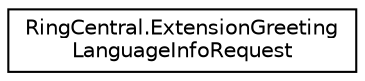 digraph "Graphical Class Hierarchy"
{
 // LATEX_PDF_SIZE
  edge [fontname="Helvetica",fontsize="10",labelfontname="Helvetica",labelfontsize="10"];
  node [fontname="Helvetica",fontsize="10",shape=record];
  rankdir="LR";
  Node0 [label="RingCentral.ExtensionGreeting\lLanguageInfoRequest",height=0.2,width=0.4,color="black", fillcolor="white", style="filled",URL="$classRingCentral_1_1ExtensionGreetingLanguageInfoRequest.html",tooltip=" "];
}

